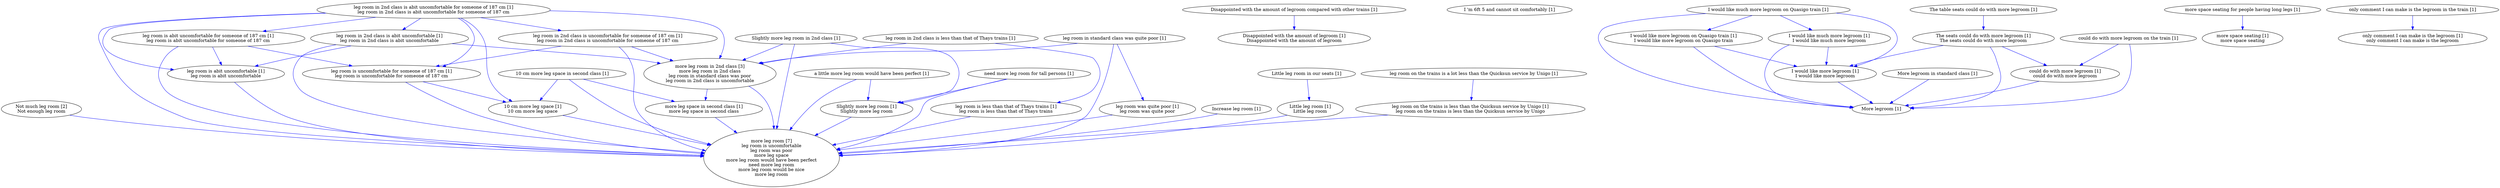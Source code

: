 digraph collapsedGraph {
"more leg room [7]\nleg room is uncomfortable\nleg room was poor\nmore leg space\nmore leg room would have been perfect\nneed more leg room\nmore leg room would be nice\nmore leg room""Not much leg room [2]\nNot enough leg room""more leg room in 2nd class [3]\nmore leg room in 2nd class\nleg room in standard class was poor\nleg room in 2nd class is uncomfortable""10 cm more leg space in second class [1]""more leg space in second class [1]\nmore leg space in second class""10 cm more leg space [1]\n10 cm more leg space""Disappointed with the amount of legroom compared with other trains [1]""Disappointed with the amount of legroom [1]\nDisappointed with the amount of legroom""I 'm 6ft 5 and cannot sit comfortably [1]""I would like much more legroom on Quasigo train [1]""I would like more legroom on Quasigo train [1]\nI would like more legroom on Quasigo train""I would like more legroom [1]\nI would like more legroom""I would like much more legroom [1]\nI would like much more legroom""Increase leg room [1]""Little leg room in our seats [1]""Little leg room [1]\nLittle leg room""More legroom [1]""More legroom in standard class [1]""Slightly more leg room in 2nd class [1]""Slightly more leg room [1]\nSlightly more leg room""The table seats could do with more legroom [1]""The seats could do with more legroom [1]\nThe seats could do with more legroom""a little more leg room would have been perfect [1]""could do with more legroom on the train [1]""could do with more legroom [1]\ncould do with more legroom""leg room in 2nd class is abit uncomfortable for someone of 187 cm [1]\nleg room in 2nd class is abit uncomfortable for someone of 187 cm""leg room is abit uncomfortable for someone of 187 cm [1]\nleg room is abit uncomfortable for someone of 187 cm""leg room is abit uncomfortable [1]\nleg room is abit uncomfortable""leg room is uncomfortable for someone of 187 cm [1]\nleg room is uncomfortable for someone of 187 cm""leg room in 2nd class is abit uncomfortable [1]\nleg room in 2nd class is abit uncomfortable""leg room in 2nd class is uncomfortable for someone of 187 cm [1]\nleg room in 2nd class is uncomfortable for someone of 187 cm""leg room in 2nd class is less than that of Thays trains [1]""leg room is less than that of Thays trains [1]\nleg room is less than that of Thays trains""leg room in standard class was quite poor [1]""leg room was quite poor [1]\nleg room was quite poor""leg room on the trains is a lot less than the Quicksun service by Unigo [1]""leg room on the trains is less than the Quicksun service by Unigo [1]\nleg room on the trains is less than the Quicksun service by Unigo""more space seating for people having long legs [1]""more space seating [1]\nmore space seating""need more leg room for tall persons [1]""only comment I can make is the legroom in the train [1]""only comment I can make is the legroom [1]\nonly comment I can make is the legroom""10 cm more leg space in second class [1]" -> "more leg space in second class [1]\nmore leg space in second class" [color=blue]
"more leg space in second class [1]\nmore leg space in second class" -> "more leg room [7]\nleg room is uncomfortable\nleg room was poor\nmore leg space\nmore leg room would have been perfect\nneed more leg room\nmore leg room would be nice\nmore leg room" [color=blue]
"10 cm more leg space in second class [1]" -> "10 cm more leg space [1]\n10 cm more leg space" [color=blue]
"10 cm more leg space [1]\n10 cm more leg space" -> "more leg room [7]\nleg room is uncomfortable\nleg room was poor\nmore leg space\nmore leg room would have been perfect\nneed more leg room\nmore leg room would be nice\nmore leg room" [color=blue]
"10 cm more leg space in second class [1]" -> "more leg room [7]\nleg room is uncomfortable\nleg room was poor\nmore leg space\nmore leg room would have been perfect\nneed more leg room\nmore leg room would be nice\nmore leg room" [color=blue]
"Disappointed with the amount of legroom compared with other trains [1]" -> "Disappointed with the amount of legroom [1]\nDisappointed with the amount of legroom" [color=blue]
"I would like much more legroom on Quasigo train [1]" -> "I would like more legroom on Quasigo train [1]\nI would like more legroom on Quasigo train" [color=blue]
"I would like more legroom on Quasigo train [1]\nI would like more legroom on Quasigo train" -> "I would like more legroom [1]\nI would like more legroom" [color=blue]
"I would like much more legroom on Quasigo train [1]" -> "I would like much more legroom [1]\nI would like much more legroom" [color=blue]
"I would like much more legroom [1]\nI would like much more legroom" -> "I would like more legroom [1]\nI would like more legroom" [color=blue]
"I would like much more legroom on Quasigo train [1]" -> "I would like more legroom [1]\nI would like more legroom" [color=blue]
"Little leg room in our seats [1]" -> "Little leg room [1]\nLittle leg room" [color=blue]
"I would like more legroom [1]\nI would like more legroom" -> "More legroom [1]" [color=blue]
"I would like much more legroom on Quasigo train [1]" -> "More legroom [1]" [color=blue]
"I would like more legroom on Quasigo train [1]\nI would like more legroom on Quasigo train" -> "More legroom [1]" [color=blue]
"I would like much more legroom [1]\nI would like much more legroom" -> "More legroom [1]" [color=blue]
"More legroom in standard class [1]" -> "More legroom [1]" [color=blue]
"Slightly more leg room in 2nd class [1]" -> "more leg room in 2nd class [3]\nmore leg room in 2nd class\nleg room in standard class was poor\nleg room in 2nd class is uncomfortable" [color=blue]
"more leg room in 2nd class [3]\nmore leg room in 2nd class\nleg room in standard class was poor\nleg room in 2nd class is uncomfortable" -> "more leg room [7]\nleg room is uncomfortable\nleg room was poor\nmore leg space\nmore leg room would have been perfect\nneed more leg room\nmore leg room would be nice\nmore leg room" [color=blue]
"Slightly more leg room in 2nd class [1]" -> "Slightly more leg room [1]\nSlightly more leg room" [color=blue]
"Slightly more leg room [1]\nSlightly more leg room" -> "more leg room [7]\nleg room is uncomfortable\nleg room was poor\nmore leg space\nmore leg room would have been perfect\nneed more leg room\nmore leg room would be nice\nmore leg room" [color=blue]
"Slightly more leg room in 2nd class [1]" -> "more leg room [7]\nleg room is uncomfortable\nleg room was poor\nmore leg space\nmore leg room would have been perfect\nneed more leg room\nmore leg room would be nice\nmore leg room" [color=blue]
"more leg room in 2nd class [3]\nmore leg room in 2nd class\nleg room in standard class was poor\nleg room in 2nd class is uncomfortable" -> "more leg space in second class [1]\nmore leg space in second class" [color=blue]
"The table seats could do with more legroom [1]" -> "The seats could do with more legroom [1]\nThe seats could do with more legroom" [color=blue]
"The seats could do with more legroom [1]\nThe seats could do with more legroom" -> "More legroom [1]" [color=blue]
"The seats could do with more legroom [1]\nThe seats could do with more legroom" -> "I would like more legroom [1]\nI would like more legroom" [color=blue]
"a little more leg room would have been perfect [1]" -> "more leg room [7]\nleg room is uncomfortable\nleg room was poor\nmore leg space\nmore leg room would have been perfect\nneed more leg room\nmore leg room would be nice\nmore leg room" [color=blue]
"a little more leg room would have been perfect [1]" -> "Slightly more leg room [1]\nSlightly more leg room" [color=blue]
"could do with more legroom on the train [1]" -> "could do with more legroom [1]\ncould do with more legroom" [color=blue]
"could do with more legroom [1]\ncould do with more legroom" -> "More legroom [1]" [color=blue]
"The seats could do with more legroom [1]\nThe seats could do with more legroom" -> "could do with more legroom [1]\ncould do with more legroom" [color=blue]
"could do with more legroom on the train [1]" -> "More legroom [1]" [color=blue]
"leg room in 2nd class is abit uncomfortable for someone of 187 cm [1]\nleg room in 2nd class is abit uncomfortable for someone of 187 cm" -> "leg room is abit uncomfortable for someone of 187 cm [1]\nleg room is abit uncomfortable for someone of 187 cm" [color=blue]
"leg room is abit uncomfortable for someone of 187 cm [1]\nleg room is abit uncomfortable for someone of 187 cm" -> "leg room is abit uncomfortable [1]\nleg room is abit uncomfortable" [color=blue]
"leg room is abit uncomfortable [1]\nleg room is abit uncomfortable" -> "more leg room [7]\nleg room is uncomfortable\nleg room was poor\nmore leg space\nmore leg room would have been perfect\nneed more leg room\nmore leg room would be nice\nmore leg room" [color=blue]
"leg room is abit uncomfortable for someone of 187 cm [1]\nleg room is abit uncomfortable for someone of 187 cm" -> "leg room is uncomfortable for someone of 187 cm [1]\nleg room is uncomfortable for someone of 187 cm" [color=blue]
"leg room is uncomfortable for someone of 187 cm [1]\nleg room is uncomfortable for someone of 187 cm" -> "more leg room [7]\nleg room is uncomfortable\nleg room was poor\nmore leg space\nmore leg room would have been perfect\nneed more leg room\nmore leg room would be nice\nmore leg room" [color=blue]
"leg room in 2nd class is abit uncomfortable for someone of 187 cm [1]\nleg room in 2nd class is abit uncomfortable for someone of 187 cm" -> "leg room in 2nd class is abit uncomfortable [1]\nleg room in 2nd class is abit uncomfortable" [color=blue]
"leg room in 2nd class is abit uncomfortable [1]\nleg room in 2nd class is abit uncomfortable" -> "leg room is abit uncomfortable [1]\nleg room is abit uncomfortable" [color=blue]
"leg room in 2nd class is abit uncomfortable [1]\nleg room in 2nd class is abit uncomfortable" -> "more leg room in 2nd class [3]\nmore leg room in 2nd class\nleg room in standard class was poor\nleg room in 2nd class is uncomfortable" [color=blue]
"leg room in 2nd class is abit uncomfortable for someone of 187 cm [1]\nleg room in 2nd class is abit uncomfortable for someone of 187 cm" -> "leg room in 2nd class is uncomfortable for someone of 187 cm [1]\nleg room in 2nd class is uncomfortable for someone of 187 cm" [color=blue]
"leg room in 2nd class is uncomfortable for someone of 187 cm [1]\nleg room in 2nd class is uncomfortable for someone of 187 cm" -> "leg room is uncomfortable for someone of 187 cm [1]\nleg room is uncomfortable for someone of 187 cm" [color=blue]
"leg room in 2nd class is uncomfortable for someone of 187 cm [1]\nleg room in 2nd class is uncomfortable for someone of 187 cm" -> "more leg room in 2nd class [3]\nmore leg room in 2nd class\nleg room in standard class was poor\nleg room in 2nd class is uncomfortable" [color=blue]
"leg room in 2nd class is abit uncomfortable for someone of 187 cm [1]\nleg room in 2nd class is abit uncomfortable for someone of 187 cm" -> "leg room is uncomfortable for someone of 187 cm [1]\nleg room is uncomfortable for someone of 187 cm" [color=blue]
"leg room in 2nd class is abit uncomfortable for someone of 187 cm [1]\nleg room in 2nd class is abit uncomfortable for someone of 187 cm" -> "leg room is abit uncomfortable [1]\nleg room is abit uncomfortable" [color=blue]
"leg room is abit uncomfortable for someone of 187 cm [1]\nleg room is abit uncomfortable for someone of 187 cm" -> "more leg room [7]\nleg room is uncomfortable\nleg room was poor\nmore leg space\nmore leg room would have been perfect\nneed more leg room\nmore leg room would be nice\nmore leg room" [color=blue]
"leg room in 2nd class is abit uncomfortable [1]\nleg room in 2nd class is abit uncomfortable" -> "more leg room [7]\nleg room is uncomfortable\nleg room was poor\nmore leg space\nmore leg room would have been perfect\nneed more leg room\nmore leg room would be nice\nmore leg room" [color=blue]
"leg room in 2nd class is uncomfortable for someone of 187 cm [1]\nleg room in 2nd class is uncomfortable for someone of 187 cm" -> "more leg room [7]\nleg room is uncomfortable\nleg room was poor\nmore leg space\nmore leg room would have been perfect\nneed more leg room\nmore leg room would be nice\nmore leg room" [color=blue]
"leg room in 2nd class is abit uncomfortable for someone of 187 cm [1]\nleg room in 2nd class is abit uncomfortable for someone of 187 cm" -> "more leg room [7]\nleg room is uncomfortable\nleg room was poor\nmore leg space\nmore leg room would have been perfect\nneed more leg room\nmore leg room would be nice\nmore leg room" [color=blue]
"Not much leg room [2]\nNot enough leg room" -> "more leg room [7]\nleg room is uncomfortable\nleg room was poor\nmore leg space\nmore leg room would have been perfect\nneed more leg room\nmore leg room would be nice\nmore leg room" [color=blue]
"leg room is uncomfortable for someone of 187 cm [1]\nleg room is uncomfortable for someone of 187 cm" -> "10 cm more leg space [1]\n10 cm more leg space" [color=blue]
"Increase leg room [1]" -> "more leg room [7]\nleg room is uncomfortable\nleg room was poor\nmore leg space\nmore leg room would have been perfect\nneed more leg room\nmore leg room would be nice\nmore leg room" [color=blue]
"Little leg room [1]\nLittle leg room" -> "more leg room [7]\nleg room is uncomfortable\nleg room was poor\nmore leg space\nmore leg room would have been perfect\nneed more leg room\nmore leg room would be nice\nmore leg room" [color=blue]
"leg room in 2nd class is abit uncomfortable for someone of 187 cm [1]\nleg room in 2nd class is abit uncomfortable for someone of 187 cm" -> "10 cm more leg space [1]\n10 cm more leg space" [color=blue]
"leg room in 2nd class is abit uncomfortable for someone of 187 cm [1]\nleg room in 2nd class is abit uncomfortable for someone of 187 cm" -> "more leg room in 2nd class [3]\nmore leg room in 2nd class\nleg room in standard class was poor\nleg room in 2nd class is uncomfortable" [color=blue]
"leg room in 2nd class is less than that of Thays trains [1]" -> "leg room is less than that of Thays trains [1]\nleg room is less than that of Thays trains" [color=blue]
"leg room in standard class was quite poor [1]" -> "more leg room in 2nd class [3]\nmore leg room in 2nd class\nleg room in standard class was poor\nleg room in 2nd class is uncomfortable" [color=blue]
"leg room in standard class was quite poor [1]" -> "leg room was quite poor [1]\nleg room was quite poor" [color=blue]
"leg room was quite poor [1]\nleg room was quite poor" -> "more leg room [7]\nleg room is uncomfortable\nleg room was poor\nmore leg space\nmore leg room would have been perfect\nneed more leg room\nmore leg room would be nice\nmore leg room" [color=blue]
"leg room in standard class was quite poor [1]" -> "more leg room [7]\nleg room is uncomfortable\nleg room was poor\nmore leg space\nmore leg room would have been perfect\nneed more leg room\nmore leg room would be nice\nmore leg room" [color=blue]
"leg room in 2nd class is less than that of Thays trains [1]" -> "more leg room in 2nd class [3]\nmore leg room in 2nd class\nleg room in standard class was poor\nleg room in 2nd class is uncomfortable" [color=blue]
"leg room on the trains is a lot less than the Quicksun service by Unigo [1]" -> "leg room on the trains is less than the Quicksun service by Unigo [1]\nleg room on the trains is less than the Quicksun service by Unigo" [color=blue]
"more space seating for people having long legs [1]" -> "more space seating [1]\nmore space seating" [color=blue]
"need more leg room for tall persons [1]" -> "more leg room [7]\nleg room is uncomfortable\nleg room was poor\nmore leg space\nmore leg room would have been perfect\nneed more leg room\nmore leg room would be nice\nmore leg room" [color=blue]
"need more leg room for tall persons [1]" -> "Slightly more leg room [1]\nSlightly more leg room" [color=blue]
"leg room on the trains is less than the Quicksun service by Unigo [1]\nleg room on the trains is less than the Quicksun service by Unigo" -> "more leg room [7]\nleg room is uncomfortable\nleg room was poor\nmore leg space\nmore leg room would have been perfect\nneed more leg room\nmore leg room would be nice\nmore leg room" [color=blue]
"leg room is less than that of Thays trains [1]\nleg room is less than that of Thays trains" -> "more leg room [7]\nleg room is uncomfortable\nleg room was poor\nmore leg space\nmore leg room would have been perfect\nneed more leg room\nmore leg room would be nice\nmore leg room" [color=blue]
"only comment I can make is the legroom in the train [1]" -> "only comment I can make is the legroom [1]\nonly comment I can make is the legroom" [color=blue]
}